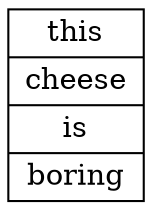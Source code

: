 digraph {
  rankdir=LR ;
  node [shape = record] ;
   
  struct0[label = "<n0> this | <n1> cheese | <n2> is | <n3> boring"] ;
}